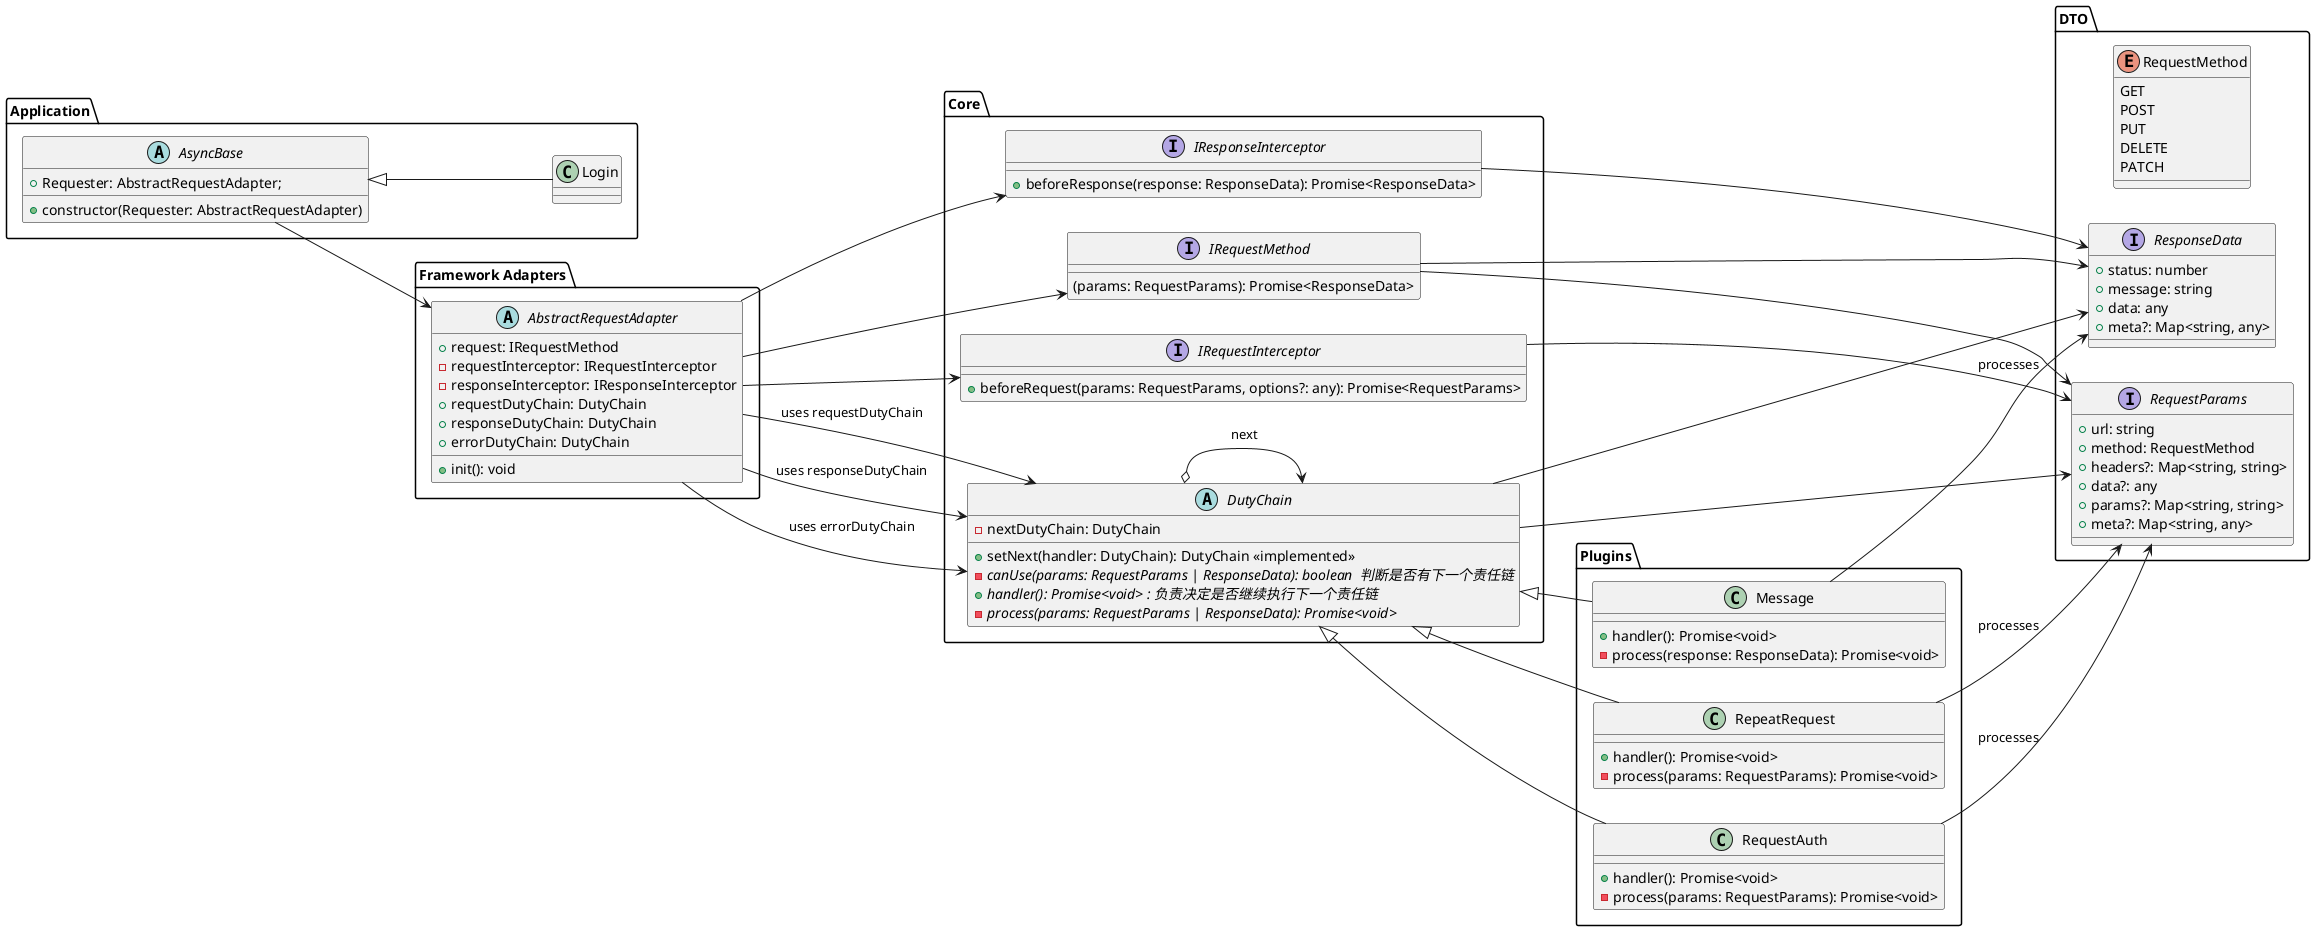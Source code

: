 @startuml http数据请求抽象设计


left to right direction

' 数据传输对象（DTO）
package "DTO" {
    enum "RequestMethod" {
        GET
        POST
        PUT
        DELETE
        PATCH
    }
    interface "RequestParams" {
        +url: string
        +method: RequestMethod
        +headers?: Map<string, string>
        +data?: any
        +params?: Map<string, string>
        +meta?: Map<string, any>
    }
    interface "ResponseData" {
        +status: number
        +message: string
        +data: any
        +meta?: Map<string, any>
    }
}

' 核心逻辑（Core）
package "Core" {
    interface "IRequestMethod" {
        (params: RequestParams): Promise<ResponseData>
    }
    interface "IRequestInterceptor" {
        +beforeRequest(params: RequestParams, options?: any): Promise<RequestParams>
    }
    interface "IResponseInterceptor" {
        +beforeResponse(response: ResponseData): Promise<ResponseData>
    }
    abstract class "DutyChain" {
        -nextDutyChain: DutyChain
        +setNext(handler: DutyChain): DutyChain <<implemented>>
        -{abstract} canUse(params: RequestParams | ResponseData): boolean  判断是否有下一个责任链
        +{abstract} handler(): Promise<void> : 负责决定是否继续执行下一个责任链
        -{abstract} process(params: RequestParams | ResponseData): Promise<void>
    }
}

' 适配器（Framework Adapters）
package "Framework Adapters" {
    abstract class "AbstractRequestAdapter" {
        +request: IRequestMethod
        -requestInterceptor: IRequestInterceptor
        -responseInterceptor: IResponseInterceptor
        +requestDutyChain: DutyChain
        +responseDutyChain: DutyChain
        +errorDutyChain: DutyChain
        +init(): void
    }
}

' 插件（Plugins）
package "Plugins" {
    class "RepeatRequest" {
        +handler(): Promise<void>
        -process(params: RequestParams): Promise<void>
    }
    class "RequestAuth" {
        +handler(): Promise<void>
        -process(params: RequestParams): Promise<void>
    }
    class "Message" {
        +handler(): Promise<void>
        -process(response: ResponseData): Promise<void>
    }
}


package "Application" {
   abstract class AsyncBase {
     +Requester: AbstractRequestAdapter;
     +constructor(Requester: AbstractRequestAdapter)
    }
    ' 示例：登录页面
    class "Login" extends AsyncBase {
    }
}


' 关系链接
' DTO 与 Core 的依赖
"IRequestMethod" --> "RequestParams"
"IRequestMethod" --> "ResponseData"
"IRequestInterceptor" --> "RequestParams"
"IResponseInterceptor" --> "ResponseData"
"DutyChain" --> "RequestParams"
"DutyChain" --> "ResponseData"

' Core 与 Framework Adapters 的关系
"AbstractRequestAdapter" --> "IRequestMethod"
"AbstractRequestAdapter" --> "IRequestInterceptor"
"AbstractRequestAdapter" --> "IResponseInterceptor"
"AbstractRequestAdapter" --> "DutyChain" : uses requestDutyChain
"AbstractRequestAdapter" --> "DutyChain" : uses responseDutyChain
"AbstractRequestAdapter" --> "DutyChain" : uses errorDutyChain

' Core 与 Plugins 的继承关系
"DutyChain" <|-- "RepeatRequest"
"DutyChain" <|-- "RequestAuth"
"DutyChain" <|-- "Message"

' DutyChain 的责任链关系
"DutyChain" o--> "DutyChain" : next

' Plugins 与 DTO 的依赖
"RepeatRequest" --> "RequestParams" : processes
"RequestAuth" --> "RequestParams" : processes
"Message" --> "ResponseData" : processes
' Application 与 Framework Adapters 的依赖
"AsyncBase" --> "AbstractRequestAdapter"
@enduml
